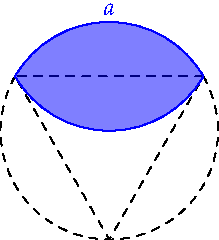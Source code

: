 settings.tex="pdflatex";

texpreamble("\usepackage{amsmath}
\usepackage{amsthm,amssymb}
\usepackage{mathpazo}
\usepackage[svgnames]{xcolor}
");
import graph;

size(120);

draw(arc((0,0),dir(150),dir(30),CCW),dashed);
draw(dir(30)--dir(150)--dir(270)--cycle,dashed);

path a=arc((0,0),dir(30),dir(150));
path b=a--rotate(180,(0,1/2))*a--cycle;
fill(b,blue+opacity(0.5));
draw(Label("$a$",Relative(0.25)),b,blue);

//dot((0,0));